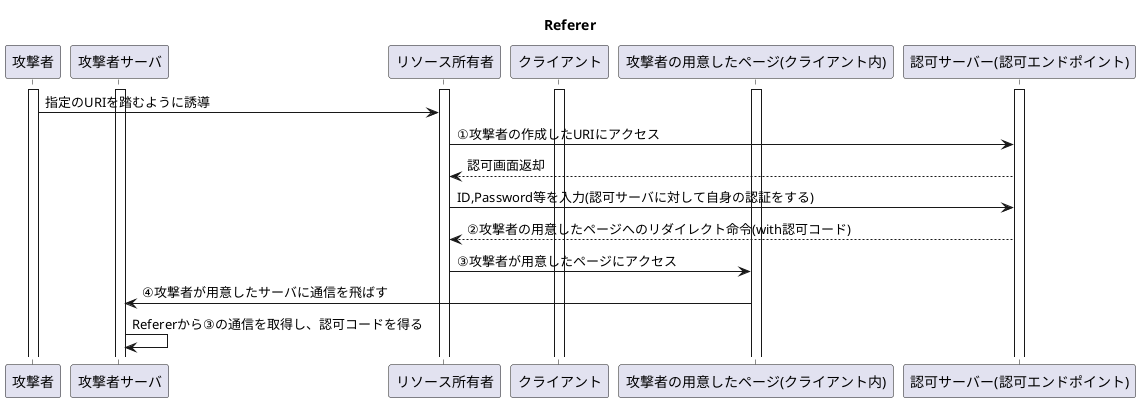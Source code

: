 @startuml
title Referer

participant "攻撃者" as Attacker
participant "攻撃者サーバ" as AttackerServer
participant "リソース所有者" as ResourceOwner
participant "クライアント" as Client
participant "攻撃者の用意したページ(クライアント内)" as MaliciousClient
participant "認可サーバー(認可エンドポイント)" as AuthorizationServer_authn

activate Attacker
activate AttackerServer
activate ResourceOwner
activate Client
activate MaliciousClient
activate AuthorizationServer_authn

Attacker -> ResourceOwner: 指定のURIを踏むように誘導
ResourceOwner -> AuthorizationServer_authn: ①攻撃者の作成したURIにアクセス
AuthorizationServer_authn --> ResourceOwner: 認可画面返却
ResourceOwner -> AuthorizationServer_authn: ID,Password等を入力(認可サーバに対して自身の認証をする)
AuthorizationServer_authn --> ResourceOwner: ②攻撃者の用意したページへのリダイレクト命令(with認可コード)
ResourceOwner -> MaliciousClient: ③攻撃者が用意したページにアクセス
MaliciousClient -> AttackerServer: ④攻撃者が用意したサーバに通信を飛ばす
AttackerServer -> AttackerServer: Refererから③の通信を取得し、認可コードを得る


@enduml
